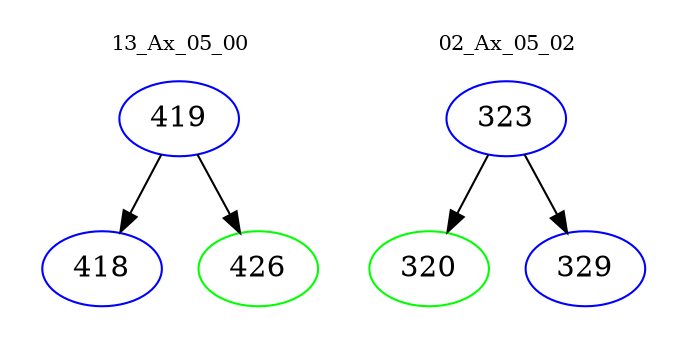digraph{
subgraph cluster_0 {
color = white
label = "13_Ax_05_00";
fontsize=10;
T0_419 [label="419", color="blue"]
T0_419 -> T0_418 [color="black"]
T0_418 [label="418", color="blue"]
T0_419 -> T0_426 [color="black"]
T0_426 [label="426", color="green"]
}
subgraph cluster_1 {
color = white
label = "02_Ax_05_02";
fontsize=10;
T1_323 [label="323", color="blue"]
T1_323 -> T1_320 [color="black"]
T1_320 [label="320", color="green"]
T1_323 -> T1_329 [color="black"]
T1_329 [label="329", color="blue"]
}
}
